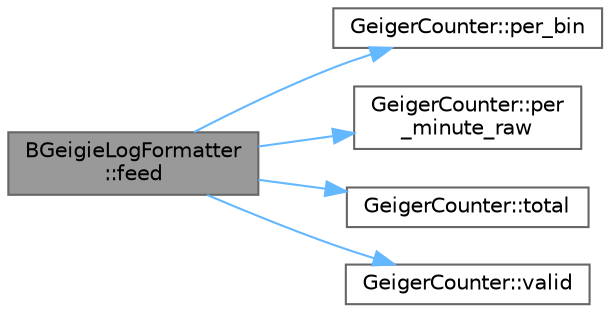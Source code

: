 digraph "BGeigieLogFormatter::feed"
{
 // LATEX_PDF_SIZE
  bgcolor="transparent";
  edge [fontname=Helvetica,fontsize=10,labelfontname=Helvetica,labelfontsize=10];
  node [fontname=Helvetica,fontsize=10,shape=box,height=0.2,width=0.4];
  rankdir="LR";
  Node1 [id="Node000001",label="BGeigieLogFormatter\l::feed",height=0.2,width=0.4,color="gray40", fillcolor="grey60", style="filled", fontcolor="black",tooltip=" "];
  Node1 -> Node2 [id="edge5_Node000001_Node000002",color="steelblue1",style="solid",tooltip=" "];
  Node2 [id="Node000002",label="GeigerCounter::per_bin",height=0.2,width=0.4,color="grey40", fillcolor="white", style="filled",URL="$class_geiger_counter.html#ab594033dc6831e26aeee3fb6db67d5fb",tooltip=" "];
  Node1 -> Node3 [id="edge6_Node000001_Node000003",color="steelblue1",style="solid",tooltip=" "];
  Node3 [id="Node000003",label="GeigerCounter::per\l_minute_raw",height=0.2,width=0.4,color="grey40", fillcolor="white", style="filled",URL="$class_geiger_counter.html#aa43acb94f31899c5ca5859f7d1f616cf",tooltip=" "];
  Node1 -> Node4 [id="edge7_Node000001_Node000004",color="steelblue1",style="solid",tooltip=" "];
  Node4 [id="Node000004",label="GeigerCounter::total",height=0.2,width=0.4,color="grey40", fillcolor="white", style="filled",URL="$class_geiger_counter.html#ad3dd76831d8afa748a17c4319ad42463",tooltip=" "];
  Node1 -> Node5 [id="edge8_Node000001_Node000005",color="steelblue1",style="solid",tooltip=" "];
  Node5 [id="Node000005",label="GeigerCounter::valid",height=0.2,width=0.4,color="grey40", fillcolor="white", style="filled",URL="$class_geiger_counter.html#a62c418e910486f29ef2b9c09b979756a",tooltip=" "];
}
